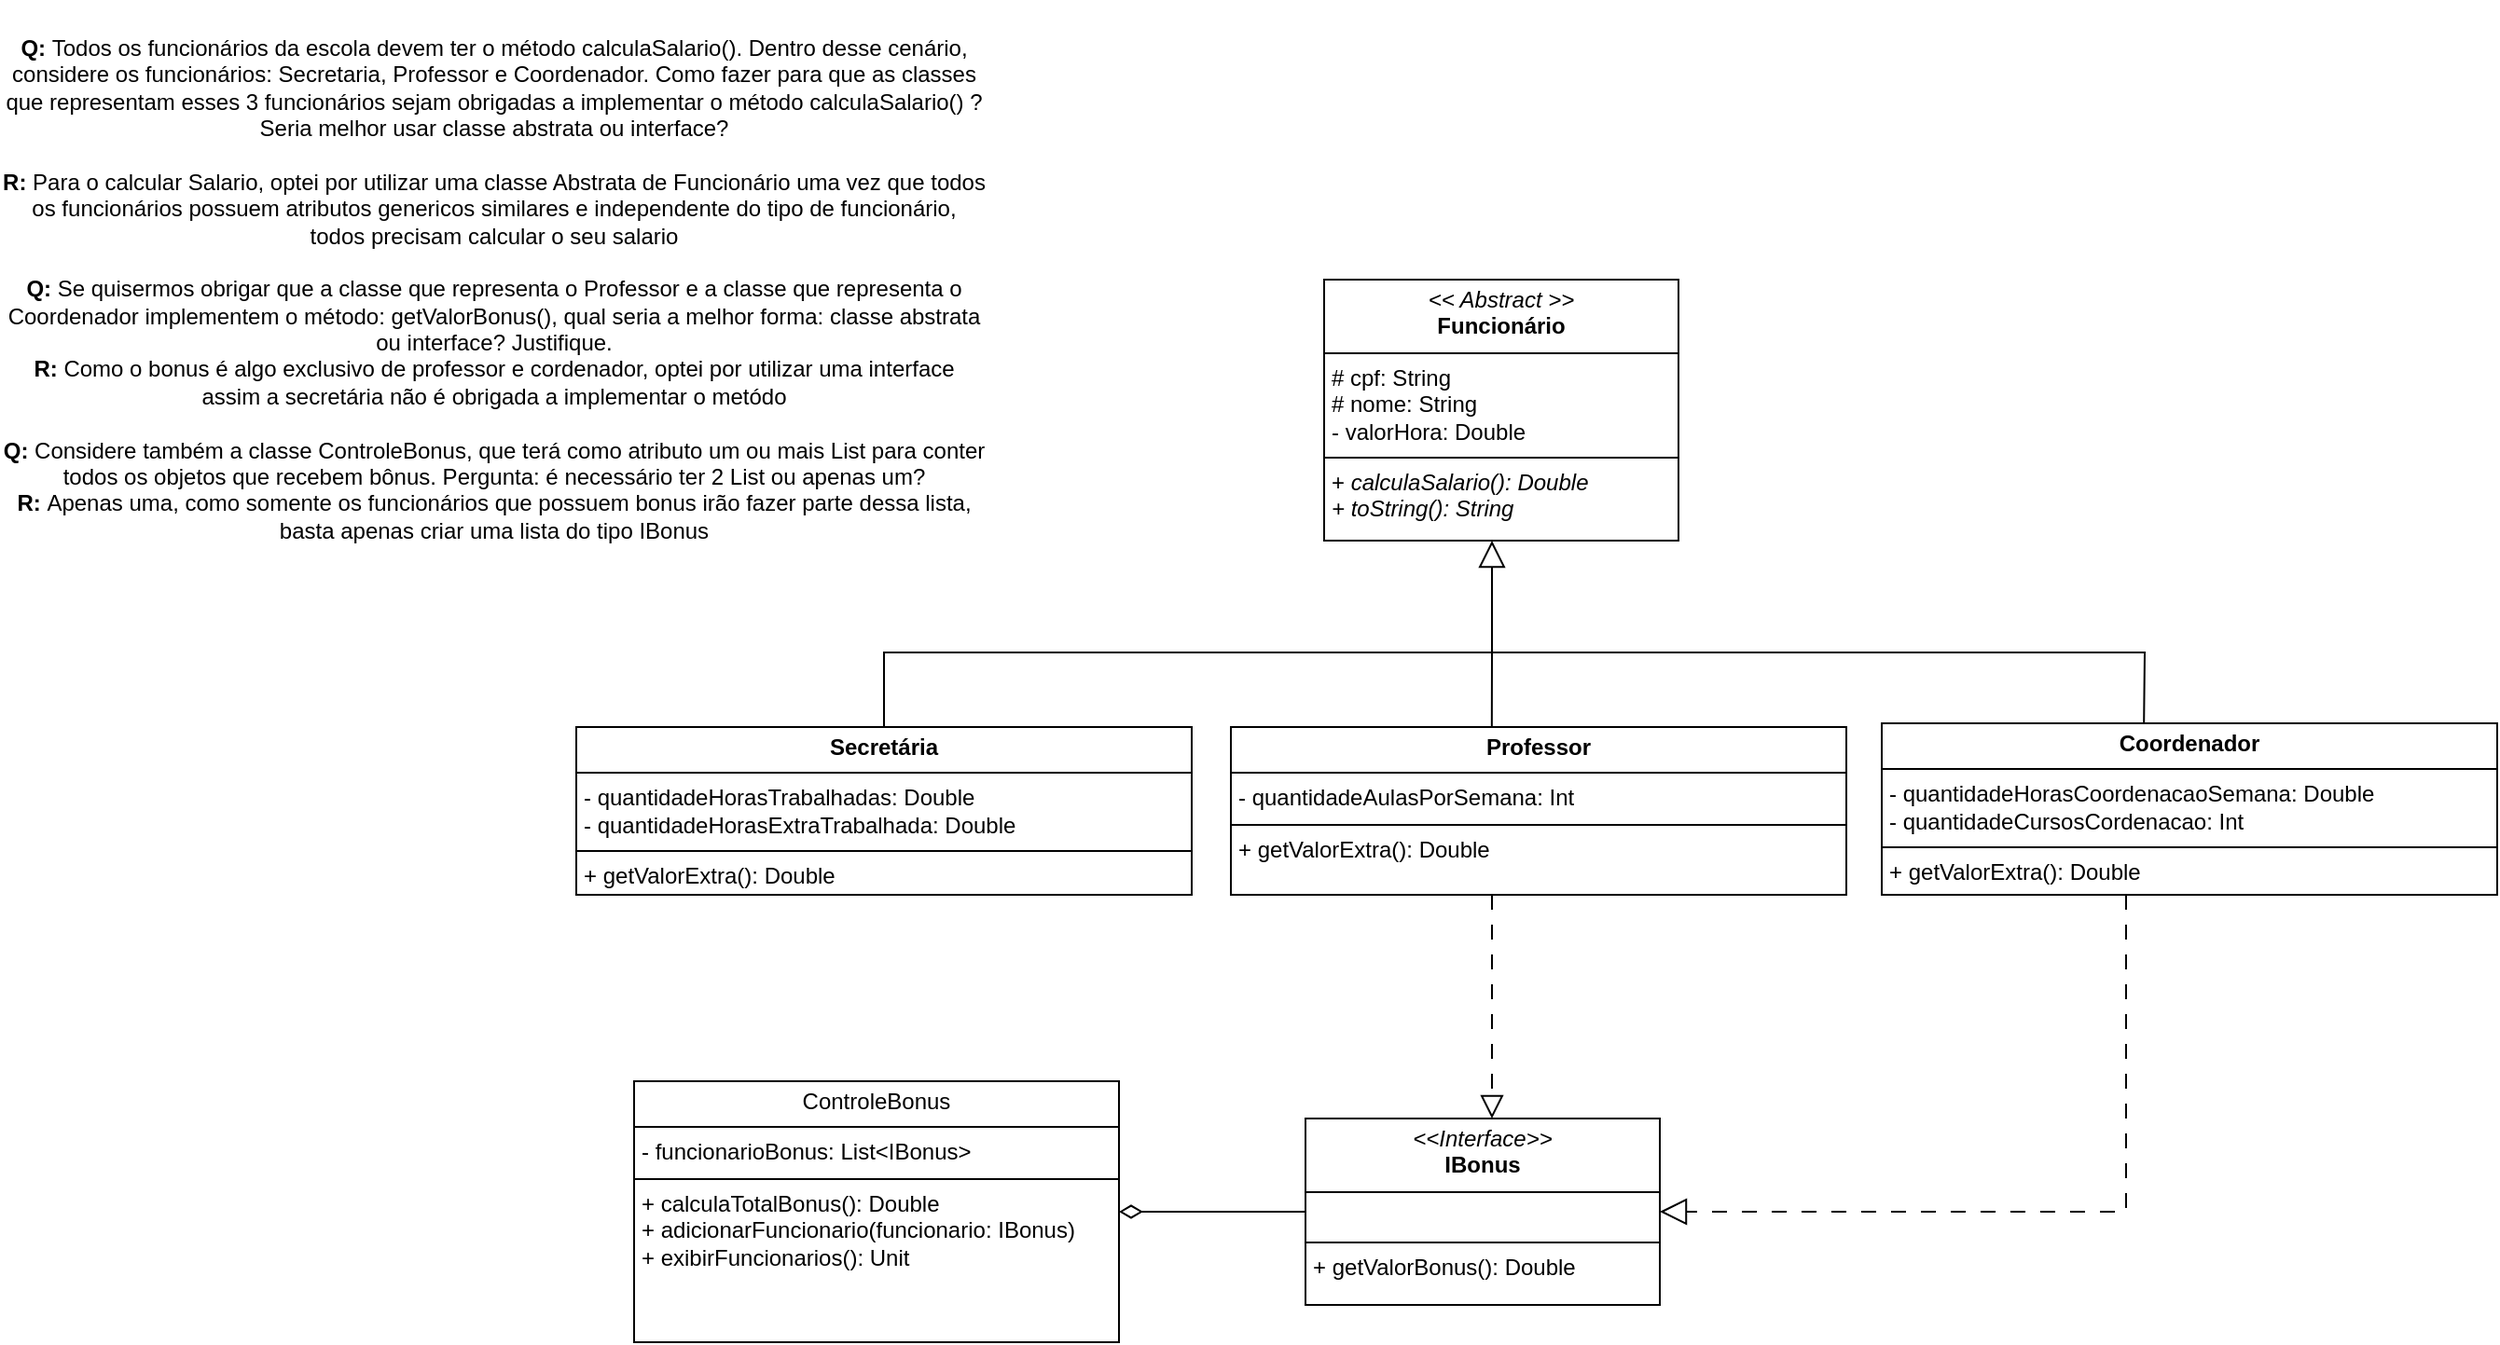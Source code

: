 <mxfile version="24.7.7">
  <diagram name="Página-1" id="udjitffrLRbzCFd8pKAJ">
    <mxGraphModel dx="2261" dy="793" grid="1" gridSize="10" guides="1" tooltips="1" connect="1" arrows="1" fold="1" page="1" pageScale="1" pageWidth="827" pageHeight="1169" math="0" shadow="0">
      <root>
        <mxCell id="0" />
        <mxCell id="1" parent="0" />
        <mxCell id="sloY48J-F2cMAuir_p5C-1" value="&lt;p style=&quot;margin:0px;margin-top:4px;text-align:center;&quot;&gt;&lt;i&gt;&amp;lt;&amp;lt; Abstract &amp;gt;&amp;gt;&lt;/i&gt;&lt;br&gt;&lt;b&gt;Funcionário&lt;/b&gt;&lt;/p&gt;&lt;hr size=&quot;1&quot; style=&quot;border-style:solid;&quot;&gt;&lt;p style=&quot;margin:0px;margin-left:4px;&quot;&gt;# cpf: String&lt;br&gt;# nome: String&lt;/p&gt;&lt;p style=&quot;margin:0px;margin-left:4px;&quot;&gt;- valorHora: Double&lt;/p&gt;&lt;hr size=&quot;1&quot; style=&quot;border-style:solid;&quot;&gt;&lt;p style=&quot;margin:0px;margin-left:4px;&quot;&gt;+ &lt;i&gt;calculaSalario(): Double&lt;/i&gt;&lt;/p&gt;&lt;p style=&quot;margin:0px;margin-left:4px;&quot;&gt;&lt;i&gt;+ toString(): String&lt;/i&gt;&lt;/p&gt;" style="verticalAlign=top;align=left;overflow=fill;html=1;whiteSpace=wrap;" vertex="1" parent="1">
          <mxGeometry x="390" y="240" width="190" height="140" as="geometry" />
        </mxCell>
        <mxCell id="sloY48J-F2cMAuir_p5C-4" style="edgeStyle=orthogonalEdgeStyle;rounded=0;orthogonalLoop=1;jettySize=auto;html=1;endArrow=block;endFill=0;endSize=12;" edge="1" parent="1" source="sloY48J-F2cMAuir_p5C-3" target="sloY48J-F2cMAuir_p5C-1">
          <mxGeometry relative="1" as="geometry">
            <Array as="points">
              <mxPoint x="154" y="440" />
              <mxPoint x="480" y="440" />
            </Array>
          </mxGeometry>
        </mxCell>
        <mxCell id="sloY48J-F2cMAuir_p5C-3" value="&lt;p style=&quot;margin:0px;margin-top:4px;text-align:center;&quot;&gt;&lt;b&gt;Secretária&lt;/b&gt;&lt;/p&gt;&lt;hr size=&quot;1&quot; style=&quot;border-style:solid;&quot;&gt;&lt;p style=&quot;margin:0px;margin-left:4px;&quot;&gt;- quantidadeHorasTrabalhadas: Double&lt;br&gt;- quantidadeHorasExtraTrabalhada: Double&lt;/p&gt;&lt;hr size=&quot;1&quot; style=&quot;border-style:solid;&quot;&gt;&lt;p style=&quot;margin:0px;margin-left:4px;&quot;&gt;+ getValorExtra(): Double&lt;/p&gt;" style="verticalAlign=top;align=left;overflow=fill;html=1;whiteSpace=wrap;" vertex="1" parent="1">
          <mxGeometry x="-11" y="480" width="330" height="90" as="geometry" />
        </mxCell>
        <mxCell id="sloY48J-F2cMAuir_p5C-10" style="edgeStyle=orthogonalEdgeStyle;rounded=0;orthogonalLoop=1;jettySize=auto;html=1;dashed=1;dashPattern=8 8;endArrow=block;endFill=0;endSize=10;" edge="1" parent="1" source="sloY48J-F2cMAuir_p5C-5" target="sloY48J-F2cMAuir_p5C-8">
          <mxGeometry relative="1" as="geometry">
            <Array as="points">
              <mxPoint x="480" y="650" />
              <mxPoint x="480" y="650" />
            </Array>
          </mxGeometry>
        </mxCell>
        <mxCell id="sloY48J-F2cMAuir_p5C-5" value="&lt;p style=&quot;margin:0px;margin-top:4px;text-align:center;&quot;&gt;&lt;b&gt;Professor&lt;/b&gt;&lt;/p&gt;&lt;hr size=&quot;1&quot; style=&quot;border-style:solid;&quot;&gt;&lt;p style=&quot;margin:0px;margin-left:4px;&quot;&gt;- quantidadeAulasPorSemana: Int&lt;/p&gt;&lt;hr size=&quot;1&quot; style=&quot;border-style:solid;&quot;&gt;&lt;p style=&quot;margin:0px;margin-left:4px;&quot;&gt;+ getValorExtra(): Double&lt;/p&gt;" style="verticalAlign=top;align=left;overflow=fill;html=1;whiteSpace=wrap;" vertex="1" parent="1">
          <mxGeometry x="340" y="480" width="330" height="90" as="geometry" />
        </mxCell>
        <mxCell id="sloY48J-F2cMAuir_p5C-17" style="edgeStyle=orthogonalEdgeStyle;rounded=0;orthogonalLoop=1;jettySize=auto;html=1;endArrow=diamondThin;endFill=0;endSize=10;" edge="1" parent="1" source="sloY48J-F2cMAuir_p5C-8" target="sloY48J-F2cMAuir_p5C-16">
          <mxGeometry relative="1" as="geometry" />
        </mxCell>
        <mxCell id="sloY48J-F2cMAuir_p5C-8" value="&lt;p style=&quot;margin:0px;margin-top:4px;text-align:center;&quot;&gt;&lt;i&gt;&amp;lt;&amp;lt;Interface&amp;gt;&amp;gt;&lt;/i&gt;&lt;br&gt;&lt;b&gt;IBonus&lt;/b&gt;&lt;/p&gt;&lt;hr size=&quot;1&quot; style=&quot;border-style:solid;&quot;&gt;&lt;p style=&quot;margin:0px;margin-left:4px;&quot;&gt;&lt;br&gt;&lt;/p&gt;&lt;hr size=&quot;1&quot; style=&quot;border-style:solid;&quot;&gt;&lt;p style=&quot;margin:0px;margin-left:4px;&quot;&gt;+ getValorBonus(): Double&lt;/p&gt;" style="verticalAlign=top;align=left;overflow=fill;html=1;whiteSpace=wrap;" vertex="1" parent="1">
          <mxGeometry x="380" y="690" width="190" height="100" as="geometry" />
        </mxCell>
        <mxCell id="sloY48J-F2cMAuir_p5C-9" value="" style="endArrow=none;html=1;rounded=0;entryX=0.427;entryY=0.002;entryDx=0;entryDy=0;entryPerimeter=0;" edge="1" parent="1">
          <mxGeometry width="50" height="50" relative="1" as="geometry">
            <mxPoint x="409" y="440" as="sourcePoint" />
            <mxPoint x="479.91" y="480.22" as="targetPoint" />
            <Array as="points">
              <mxPoint x="480" y="440" />
            </Array>
          </mxGeometry>
        </mxCell>
        <mxCell id="sloY48J-F2cMAuir_p5C-14" style="edgeStyle=orthogonalEdgeStyle;rounded=0;orthogonalLoop=1;jettySize=auto;html=1;endArrow=block;endFill=0;dashed=1;endSize=12;dashPattern=8 8;" edge="1" parent="1" source="sloY48J-F2cMAuir_p5C-11" target="sloY48J-F2cMAuir_p5C-8">
          <mxGeometry relative="1" as="geometry">
            <Array as="points">
              <mxPoint x="820" y="740" />
            </Array>
          </mxGeometry>
        </mxCell>
        <mxCell id="sloY48J-F2cMAuir_p5C-11" value="&lt;p style=&quot;margin:0px;margin-top:4px;text-align:center;&quot;&gt;&lt;b&gt;Coordenador&lt;/b&gt;&lt;/p&gt;&lt;hr size=&quot;1&quot; style=&quot;border-style:solid;&quot;&gt;&lt;p style=&quot;margin:0px;margin-left:4px;&quot;&gt;- quantidadeHorasCoordenacaoSemana: Double&lt;br&gt;&lt;/p&gt;&lt;p style=&quot;margin:0px;margin-left:4px;&quot;&gt;- quantidadeCursosCordenacao: Int&lt;/p&gt;&lt;hr size=&quot;1&quot; style=&quot;border-style:solid;&quot;&gt;&lt;p style=&quot;margin:0px;margin-left:4px;&quot;&gt;+ getValorExtra(): Double&lt;/p&gt;" style="verticalAlign=top;align=left;overflow=fill;html=1;whiteSpace=wrap;" vertex="1" parent="1">
          <mxGeometry x="689" y="478" width="330" height="92" as="geometry" />
        </mxCell>
        <mxCell id="sloY48J-F2cMAuir_p5C-13" value="" style="endArrow=none;html=1;rounded=0;entryX=0.426;entryY=0.001;entryDx=0;entryDy=0;entryPerimeter=0;" edge="1" parent="1" target="sloY48J-F2cMAuir_p5C-11">
          <mxGeometry width="50" height="50" relative="1" as="geometry">
            <mxPoint x="480" y="440" as="sourcePoint" />
            <mxPoint x="830" y="470" as="targetPoint" />
            <Array as="points">
              <mxPoint x="830" y="440" />
            </Array>
          </mxGeometry>
        </mxCell>
        <mxCell id="sloY48J-F2cMAuir_p5C-16" value="&lt;p style=&quot;margin:0px;margin-top:4px;text-align:center;&quot;&gt;ControleBonus&lt;br&gt;&lt;/p&gt;&lt;hr size=&quot;1&quot; style=&quot;border-style:solid;&quot;&gt;&lt;p style=&quot;margin:0px;margin-left:4px;&quot;&gt;- funcionarioBonus: List&amp;lt;IBonus&amp;gt;&lt;br&gt;&lt;/p&gt;&lt;hr size=&quot;1&quot; style=&quot;border-style:solid;&quot;&gt;&lt;p style=&quot;margin:0px;margin-left:4px;&quot;&gt;+ calculaTotalBonus(): Double&lt;/p&gt;&lt;p style=&quot;margin:0px;margin-left:4px;&quot;&gt;+ adicionarFuncionario(funcionario: IBonus)&lt;br&gt;+ exibirFuncionarios(): Unit&lt;/p&gt;" style="verticalAlign=top;align=left;overflow=fill;html=1;whiteSpace=wrap;" vertex="1" parent="1">
          <mxGeometry x="20" y="670" width="260" height="140" as="geometry" />
        </mxCell>
        <mxCell id="sloY48J-F2cMAuir_p5C-20" value="&lt;div&gt;&lt;b&gt;Q: &lt;/b&gt;Todos os funcionários da escola devem ter o método calculaSalario(). Dentro desse cenário, considere os funcionários: Secretaria, Professor e Coordenador. Como fazer para que as classes que representam esses 3 funcionários sejam obrigadas a implementar o método calculaSalario() ? Seria melhor usar classe abstrata ou interface?&lt;br&gt;&lt;br&gt;&lt;/div&gt;&lt;div&gt;&lt;b&gt;R: &lt;/b&gt;Para o calcular Salario, optei por utilizar uma classe Abstrata de Funcionário uma vez que todos os funcionários possuem atributos genericos similares e independente do tipo de funcionário, todos precisam calcular o seu salario&lt;/div&gt;&lt;div&gt;&lt;br&gt;&lt;/div&gt;&lt;div&gt;&lt;b style=&quot;background-color: initial;&quot;&gt;Q:&amp;nbsp;&lt;/b&gt;Se quisermos obrigar que a classe que representa o Professor e a classe que representa o Coordenador implementem o método: getValorBonus(), qual seria a melhor forma: classe abstrata ou interface? Justifique.&lt;/div&gt;&lt;div&gt;&lt;b style=&quot;background-color: initial;&quot;&gt;R:&amp;nbsp;&lt;/b&gt;Como o bonus é algo exclusivo de professor e cordenador, optei por utilizar uma interface assim a secretária não é obrigada a implementar o metódo&lt;/div&gt;&lt;div&gt;&lt;br&gt;&lt;/div&gt;&lt;div&gt;&lt;b style=&quot;background-color: initial;&quot;&gt;Q:&amp;nbsp;&lt;/b&gt;Considere também a classe ControleBonus, que terá como atributo um ou mais List para conter todos os objetos que recebem bônus. Pergunta: é necessário ter 2 List ou apenas um?&lt;/div&gt;&lt;div&gt;&lt;b style=&quot;background-color: initial;&quot;&gt;R:&amp;nbsp;&lt;/b&gt;Apenas uma, como somente os funcionários que possuem bonus irão fazer parte dessa lista, basta apenas criar uma lista do tipo IBonus&lt;/div&gt;" style="text;html=1;align=center;verticalAlign=middle;whiteSpace=wrap;rounded=0;" vertex="1" parent="1">
          <mxGeometry x="-320" y="90" width="530" height="310" as="geometry" />
        </mxCell>
      </root>
    </mxGraphModel>
  </diagram>
</mxfile>
